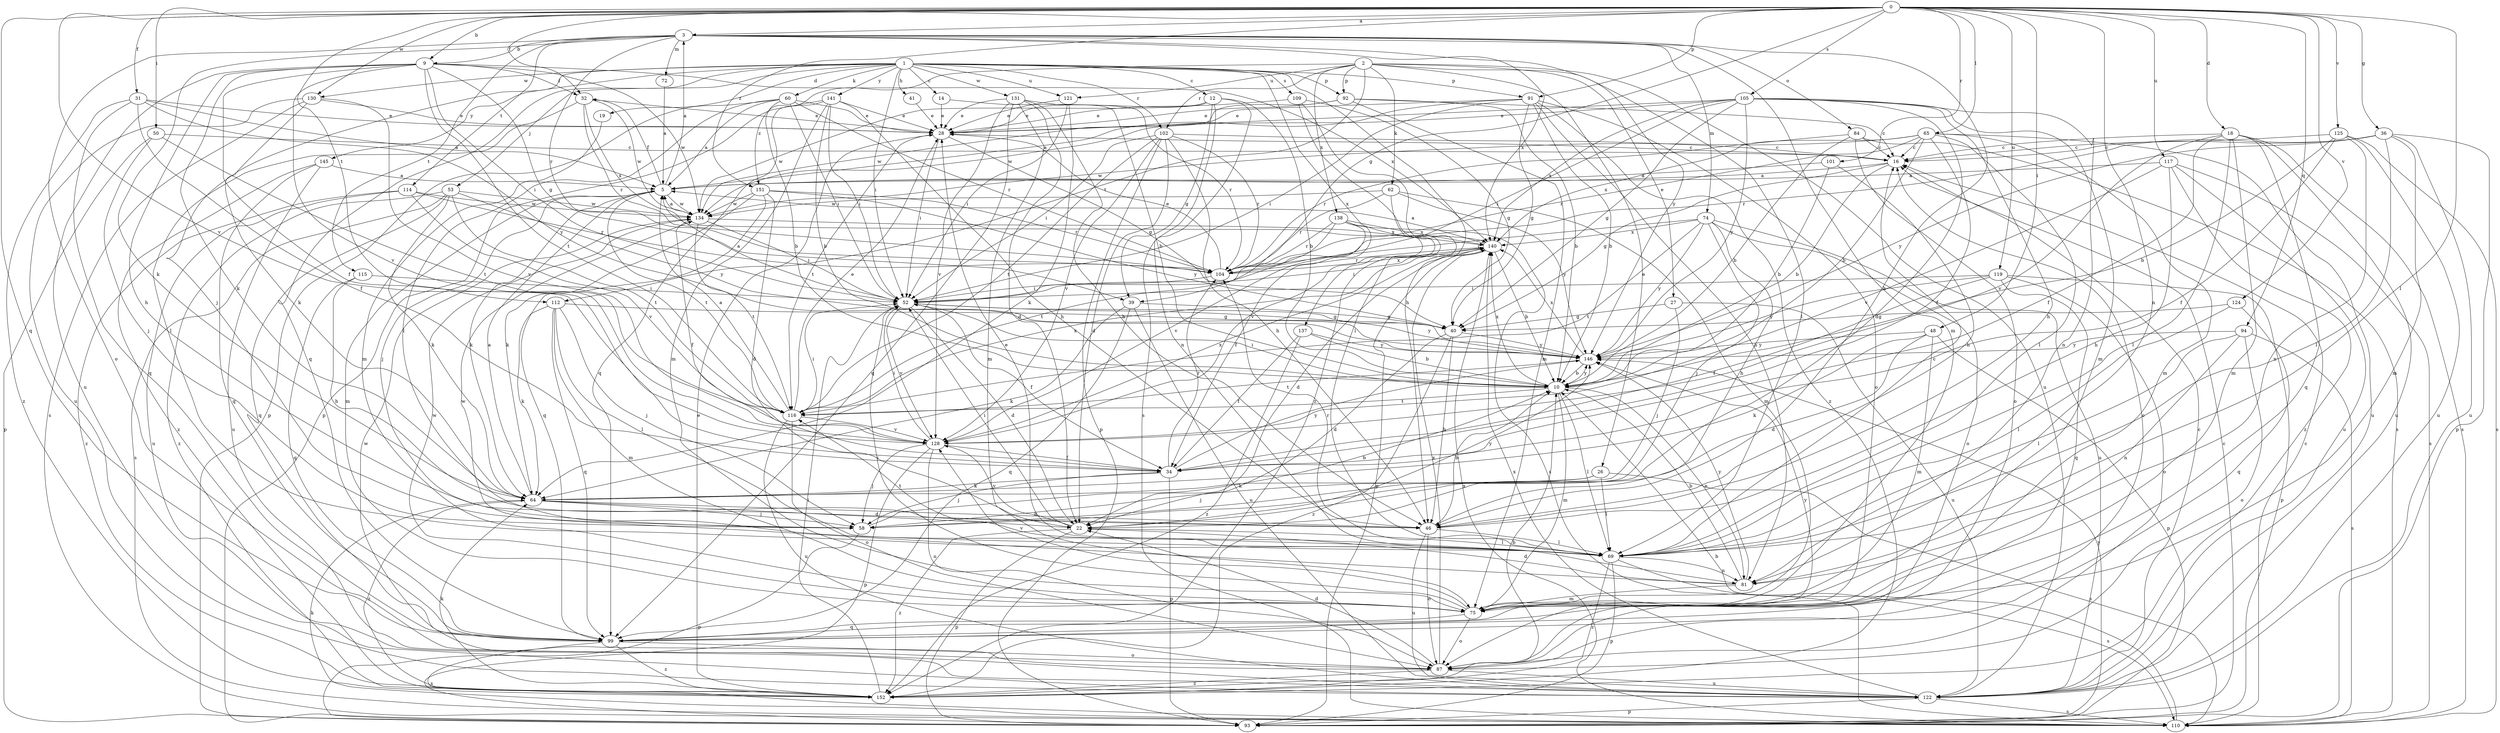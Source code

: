 strict digraph  {
0;
1;
2;
3;
5;
9;
10;
12;
14;
16;
18;
19;
22;
26;
27;
28;
31;
32;
34;
36;
39;
40;
41;
46;
48;
50;
52;
53;
58;
60;
62;
64;
65;
69;
72;
74;
75;
81;
84;
87;
91;
92;
93;
94;
99;
101;
102;
104;
105;
109;
110;
112;
114;
115;
116;
117;
119;
121;
122;
124;
125;
128;
130;
131;
134;
137;
138;
140;
141;
145;
146;
151;
152;
0 -> 3  [label=a];
0 -> 9  [label=b];
0 -> 18  [label=d];
0 -> 31  [label=f];
0 -> 32  [label=f];
0 -> 36  [label=g];
0 -> 39  [label=g];
0 -> 48  [label=i];
0 -> 50  [label=i];
0 -> 65  [label=l];
0 -> 69  [label=l];
0 -> 81  [label=n];
0 -> 91  [label=p];
0 -> 94  [label=q];
0 -> 99  [label=q];
0 -> 101  [label=r];
0 -> 105  [label=s];
0 -> 112  [label=t];
0 -> 117  [label=u];
0 -> 119  [label=u];
0 -> 124  [label=v];
0 -> 125  [label=v];
0 -> 128  [label=v];
0 -> 130  [label=w];
0 -> 151  [label=z];
1 -> 12  [label=c];
1 -> 14  [label=c];
1 -> 19  [label=d];
1 -> 41  [label=h];
1 -> 46  [label=h];
1 -> 52  [label=i];
1 -> 53  [label=j];
1 -> 58  [label=j];
1 -> 60  [label=k];
1 -> 91  [label=p];
1 -> 92  [label=p];
1 -> 99  [label=q];
1 -> 102  [label=r];
1 -> 109  [label=s];
1 -> 121  [label=u];
1 -> 130  [label=w];
1 -> 131  [label=w];
1 -> 137  [label=x];
1 -> 141  [label=y];
1 -> 145  [label=y];
2 -> 26  [label=e];
2 -> 27  [label=e];
2 -> 62  [label=k];
2 -> 69  [label=l];
2 -> 92  [label=p];
2 -> 102  [label=r];
2 -> 112  [label=t];
2 -> 121  [label=u];
2 -> 122  [label=u];
2 -> 138  [label=x];
2 -> 151  [label=z];
3 -> 9  [label=b];
3 -> 46  [label=h];
3 -> 64  [label=k];
3 -> 72  [label=m];
3 -> 74  [label=m];
3 -> 75  [label=m];
3 -> 84  [label=o];
3 -> 87  [label=o];
3 -> 104  [label=r];
3 -> 114  [label=t];
3 -> 115  [label=t];
3 -> 140  [label=x];
3 -> 146  [label=y];
5 -> 3  [label=a];
5 -> 32  [label=f];
5 -> 58  [label=j];
5 -> 64  [label=k];
5 -> 75  [label=m];
5 -> 116  [label=t];
5 -> 134  [label=w];
9 -> 32  [label=f];
9 -> 34  [label=f];
9 -> 39  [label=g];
9 -> 46  [label=h];
9 -> 52  [label=i];
9 -> 64  [label=k];
9 -> 116  [label=t];
9 -> 122  [label=u];
9 -> 128  [label=v];
9 -> 134  [label=w];
9 -> 140  [label=x];
10 -> 52  [label=i];
10 -> 69  [label=l];
10 -> 75  [label=m];
10 -> 81  [label=n];
10 -> 116  [label=t];
10 -> 140  [label=x];
10 -> 146  [label=y];
12 -> 10  [label=b];
12 -> 28  [label=e];
12 -> 39  [label=g];
12 -> 81  [label=n];
12 -> 110  [label=s];
12 -> 134  [label=w];
14 -> 28  [label=e];
14 -> 104  [label=r];
16 -> 5  [label=a];
16 -> 10  [label=b];
16 -> 40  [label=g];
18 -> 16  [label=c];
18 -> 34  [label=f];
18 -> 69  [label=l];
18 -> 75  [label=m];
18 -> 99  [label=q];
18 -> 110  [label=s];
18 -> 122  [label=u];
18 -> 128  [label=v];
19 -> 75  [label=m];
22 -> 52  [label=i];
22 -> 69  [label=l];
22 -> 93  [label=p];
22 -> 128  [label=v];
22 -> 146  [label=y];
22 -> 152  [label=z];
26 -> 58  [label=j];
26 -> 64  [label=k];
26 -> 69  [label=l];
26 -> 110  [label=s];
27 -> 40  [label=g];
27 -> 58  [label=j];
27 -> 122  [label=u];
28 -> 16  [label=c];
28 -> 40  [label=g];
28 -> 52  [label=i];
28 -> 116  [label=t];
31 -> 5  [label=a];
31 -> 28  [label=e];
31 -> 34  [label=f];
31 -> 99  [label=q];
31 -> 146  [label=y];
31 -> 152  [label=z];
32 -> 28  [label=e];
32 -> 69  [label=l];
32 -> 104  [label=r];
32 -> 134  [label=w];
32 -> 140  [label=x];
34 -> 58  [label=j];
34 -> 64  [label=k];
34 -> 93  [label=p];
34 -> 104  [label=r];
34 -> 146  [label=y];
36 -> 16  [label=c];
36 -> 69  [label=l];
36 -> 75  [label=m];
36 -> 93  [label=p];
36 -> 104  [label=r];
36 -> 122  [label=u];
36 -> 146  [label=y];
39 -> 40  [label=g];
39 -> 64  [label=k];
39 -> 99  [label=q];
39 -> 122  [label=u];
40 -> 22  [label=d];
40 -> 46  [label=h];
40 -> 146  [label=y];
40 -> 152  [label=z];
41 -> 28  [label=e];
46 -> 10  [label=b];
46 -> 69  [label=l];
46 -> 87  [label=o];
46 -> 122  [label=u];
48 -> 22  [label=d];
48 -> 64  [label=k];
48 -> 75  [label=m];
48 -> 93  [label=p];
48 -> 146  [label=y];
50 -> 16  [label=c];
50 -> 58  [label=j];
50 -> 93  [label=p];
50 -> 116  [label=t];
52 -> 5  [label=a];
52 -> 22  [label=d];
52 -> 34  [label=f];
52 -> 40  [label=g];
52 -> 128  [label=v];
52 -> 146  [label=y];
53 -> 64  [label=k];
53 -> 99  [label=q];
53 -> 110  [label=s];
53 -> 116  [label=t];
53 -> 134  [label=w];
53 -> 146  [label=y];
53 -> 152  [label=z];
58 -> 10  [label=b];
58 -> 93  [label=p];
60 -> 5  [label=a];
60 -> 10  [label=b];
60 -> 28  [label=e];
60 -> 52  [label=i];
60 -> 69  [label=l];
60 -> 93  [label=p];
60 -> 104  [label=r];
62 -> 75  [label=m];
62 -> 104  [label=r];
62 -> 128  [label=v];
62 -> 134  [label=w];
62 -> 146  [label=y];
64 -> 5  [label=a];
64 -> 22  [label=d];
64 -> 46  [label=h];
64 -> 58  [label=j];
64 -> 152  [label=z];
65 -> 10  [label=b];
65 -> 16  [label=c];
65 -> 34  [label=f];
65 -> 69  [label=l];
65 -> 75  [label=m];
65 -> 104  [label=r];
65 -> 122  [label=u];
65 -> 134  [label=w];
65 -> 140  [label=x];
69 -> 16  [label=c];
69 -> 28  [label=e];
69 -> 81  [label=n];
69 -> 93  [label=p];
69 -> 104  [label=r];
69 -> 110  [label=s];
69 -> 116  [label=t];
69 -> 152  [label=z];
72 -> 5  [label=a];
74 -> 46  [label=h];
74 -> 58  [label=j];
74 -> 87  [label=o];
74 -> 104  [label=r];
74 -> 116  [label=t];
74 -> 122  [label=u];
74 -> 140  [label=x];
74 -> 146  [label=y];
75 -> 52  [label=i];
75 -> 87  [label=o];
75 -> 99  [label=q];
75 -> 128  [label=v];
75 -> 134  [label=w];
81 -> 10  [label=b];
81 -> 22  [label=d];
81 -> 75  [label=m];
81 -> 134  [label=w];
81 -> 146  [label=y];
84 -> 10  [label=b];
84 -> 16  [label=c];
84 -> 87  [label=o];
84 -> 104  [label=r];
84 -> 110  [label=s];
87 -> 16  [label=c];
87 -> 22  [label=d];
87 -> 122  [label=u];
87 -> 134  [label=w];
87 -> 140  [label=x];
87 -> 152  [label=z];
91 -> 5  [label=a];
91 -> 10  [label=b];
91 -> 28  [label=e];
91 -> 40  [label=g];
91 -> 52  [label=i];
91 -> 81  [label=n];
91 -> 87  [label=o];
91 -> 152  [label=z];
92 -> 10  [label=b];
92 -> 16  [label=c];
92 -> 28  [label=e];
92 -> 75  [label=m];
92 -> 134  [label=w];
93 -> 16  [label=c];
93 -> 146  [label=y];
94 -> 69  [label=l];
94 -> 81  [label=n];
94 -> 87  [label=o];
94 -> 110  [label=s];
94 -> 146  [label=y];
99 -> 87  [label=o];
99 -> 110  [label=s];
99 -> 146  [label=y];
99 -> 152  [label=z];
101 -> 5  [label=a];
101 -> 10  [label=b];
101 -> 46  [label=h];
102 -> 16  [label=c];
102 -> 22  [label=d];
102 -> 46  [label=h];
102 -> 52  [label=i];
102 -> 93  [label=p];
102 -> 104  [label=r];
102 -> 116  [label=t];
102 -> 128  [label=v];
104 -> 28  [label=e];
104 -> 52  [label=i];
104 -> 140  [label=x];
105 -> 22  [label=d];
105 -> 28  [label=e];
105 -> 40  [label=g];
105 -> 46  [label=h];
105 -> 52  [label=i];
105 -> 75  [label=m];
105 -> 81  [label=n];
105 -> 134  [label=w];
105 -> 140  [label=x];
105 -> 146  [label=y];
109 -> 28  [label=e];
109 -> 40  [label=g];
109 -> 69  [label=l];
109 -> 152  [label=z];
110 -> 10  [label=b];
110 -> 16  [label=c];
110 -> 64  [label=k];
110 -> 140  [label=x];
112 -> 40  [label=g];
112 -> 58  [label=j];
112 -> 64  [label=k];
112 -> 69  [label=l];
112 -> 75  [label=m];
112 -> 99  [label=q];
114 -> 104  [label=r];
114 -> 122  [label=u];
114 -> 128  [label=v];
114 -> 134  [label=w];
114 -> 152  [label=z];
115 -> 46  [label=h];
115 -> 52  [label=i];
115 -> 99  [label=q];
116 -> 5  [label=a];
116 -> 28  [label=e];
116 -> 52  [label=i];
116 -> 87  [label=o];
116 -> 122  [label=u];
116 -> 128  [label=v];
116 -> 140  [label=x];
117 -> 5  [label=a];
117 -> 46  [label=h];
117 -> 110  [label=s];
117 -> 122  [label=u];
117 -> 128  [label=v];
117 -> 152  [label=z];
119 -> 34  [label=f];
119 -> 52  [label=i];
119 -> 87  [label=o];
119 -> 93  [label=p];
119 -> 99  [label=q];
119 -> 146  [label=y];
121 -> 28  [label=e];
121 -> 52  [label=i];
121 -> 64  [label=k];
122 -> 16  [label=c];
122 -> 93  [label=p];
122 -> 110  [label=s];
122 -> 140  [label=x];
124 -> 40  [label=g];
124 -> 69  [label=l];
124 -> 99  [label=q];
125 -> 10  [label=b];
125 -> 16  [label=c];
125 -> 34  [label=f];
125 -> 81  [label=n];
125 -> 110  [label=s];
125 -> 122  [label=u];
128 -> 34  [label=f];
128 -> 52  [label=i];
128 -> 58  [label=j];
128 -> 87  [label=o];
128 -> 93  [label=p];
128 -> 140  [label=x];
130 -> 28  [label=e];
130 -> 64  [label=k];
130 -> 110  [label=s];
130 -> 122  [label=u];
130 -> 128  [label=v];
131 -> 10  [label=b];
131 -> 22  [label=d];
131 -> 28  [label=e];
131 -> 46  [label=h];
131 -> 75  [label=m];
131 -> 99  [label=q];
131 -> 128  [label=v];
134 -> 5  [label=a];
134 -> 34  [label=f];
134 -> 52  [label=i];
134 -> 116  [label=t];
134 -> 140  [label=x];
137 -> 10  [label=b];
137 -> 34  [label=f];
137 -> 146  [label=y];
137 -> 152  [label=z];
138 -> 34  [label=f];
138 -> 104  [label=r];
138 -> 110  [label=s];
138 -> 116  [label=t];
138 -> 128  [label=v];
138 -> 140  [label=x];
140 -> 5  [label=a];
140 -> 10  [label=b];
140 -> 22  [label=d];
140 -> 52  [label=i];
140 -> 93  [label=p];
140 -> 104  [label=r];
141 -> 10  [label=b];
141 -> 28  [label=e];
141 -> 46  [label=h];
141 -> 52  [label=i];
141 -> 75  [label=m];
141 -> 93  [label=p];
141 -> 99  [label=q];
145 -> 5  [label=a];
145 -> 99  [label=q];
145 -> 122  [label=u];
145 -> 152  [label=z];
146 -> 10  [label=b];
146 -> 116  [label=t];
146 -> 140  [label=x];
151 -> 22  [label=d];
151 -> 64  [label=k];
151 -> 99  [label=q];
151 -> 104  [label=r];
151 -> 134  [label=w];
151 -> 146  [label=y];
152 -> 10  [label=b];
152 -> 28  [label=e];
152 -> 52  [label=i];
152 -> 64  [label=k];
}
